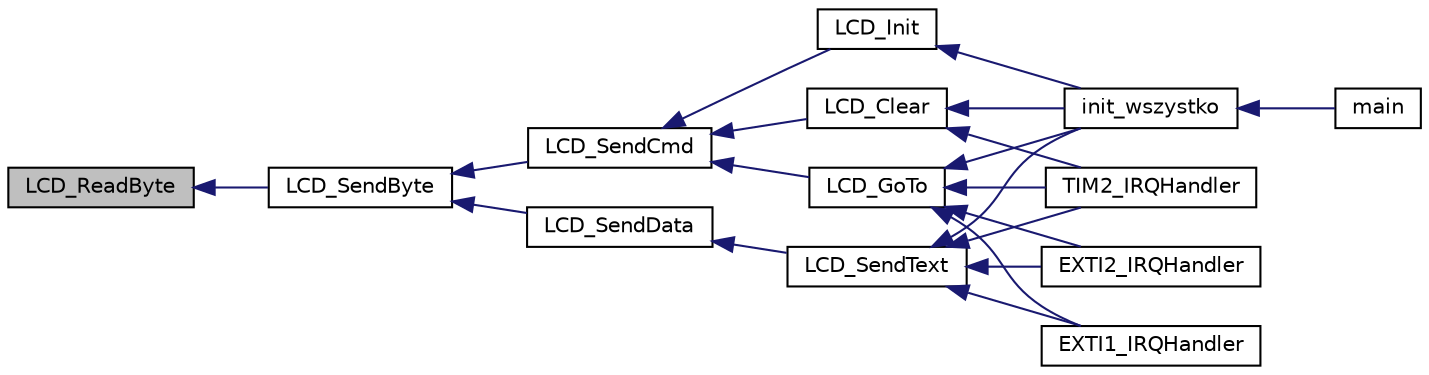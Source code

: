 digraph "LCD_ReadByte"
{
  edge [fontname="Helvetica",fontsize="10",labelfontname="Helvetica",labelfontsize="10"];
  node [fontname="Helvetica",fontsize="10",shape=record];
  rankdir="LR";
  Node33 [label="LCD_ReadByte",height=0.2,width=0.4,color="black", fillcolor="grey75", style="filled", fontcolor="black"];
  Node33 -> Node34 [dir="back",color="midnightblue",fontsize="10",style="solid",fontname="Helvetica"];
  Node34 [label="LCD_SendByte",height=0.2,width=0.4,color="black", fillcolor="white", style="filled",URL="$lcd4bit_8h.html#a17ebb04f0339e3ad2399a6b95f1409e7"];
  Node34 -> Node35 [dir="back",color="midnightblue",fontsize="10",style="solid",fontname="Helvetica"];
  Node35 [label="LCD_SendCmd",height=0.2,width=0.4,color="black", fillcolor="white", style="filled",URL="$lcd4bit_8h.html#a6fe412af8613c79d0e88b03b012265dc"];
  Node35 -> Node36 [dir="back",color="midnightblue",fontsize="10",style="solid",fontname="Helvetica"];
  Node36 [label="LCD_Clear",height=0.2,width=0.4,color="black", fillcolor="white", style="filled",URL="$lcd4bit_8h.html#ae60d0b62d7eb3fa31266c095d7b3c245"];
  Node36 -> Node37 [dir="back",color="midnightblue",fontsize="10",style="solid",fontname="Helvetica"];
  Node37 [label="init_wszystko",height=0.2,width=0.4,color="black", fillcolor="white", style="filled",URL="$_init__all_8h.html#acdbbebf8dc17d0b9825a2608b3108183",tooltip="funkcja inicjalizujaca peryferia "];
  Node37 -> Node38 [dir="back",color="midnightblue",fontsize="10",style="solid",fontname="Helvetica"];
  Node38 [label="main",height=0.2,width=0.4,color="black", fillcolor="white", style="filled",URL="$main_8c.html#acdef7a1fd863a6d3770c1268cb06add3"];
  Node36 -> Node39 [dir="back",color="midnightblue",fontsize="10",style="solid",fontname="Helvetica"];
  Node39 [label="TIM2_IRQHandler",height=0.2,width=0.4,color="black", fillcolor="white", style="filled",URL="$group___i_o___toggle.html#ga38ad4725462bdc5e86c4ead4f04b9fc2"];
  Node35 -> Node40 [dir="back",color="midnightblue",fontsize="10",style="solid",fontname="Helvetica"];
  Node40 [label="LCD_GoTo",height=0.2,width=0.4,color="black", fillcolor="white", style="filled",URL="$lcd4bit_8h.html#ae5e5bb0b14eca521d8b5f735ec5fa00c"];
  Node40 -> Node37 [dir="back",color="midnightblue",fontsize="10",style="solid",fontname="Helvetica"];
  Node40 -> Node39 [dir="back",color="midnightblue",fontsize="10",style="solid",fontname="Helvetica"];
  Node40 -> Node41 [dir="back",color="midnightblue",fontsize="10",style="solid",fontname="Helvetica"];
  Node41 [label="EXTI1_IRQHandler",height=0.2,width=0.4,color="black", fillcolor="white", style="filled",URL="$group___i_o___toggle.html#ga7e9055d1f4a14ef6eb3990a77efc8983"];
  Node40 -> Node42 [dir="back",color="midnightblue",fontsize="10",style="solid",fontname="Helvetica"];
  Node42 [label="EXTI2_IRQHandler",height=0.2,width=0.4,color="black", fillcolor="white", style="filled",URL="$group___i_o___toggle.html#ga8f18ae41a8775fbfc871c2d9c8605e4b"];
  Node35 -> Node43 [dir="back",color="midnightblue",fontsize="10",style="solid",fontname="Helvetica"];
  Node43 [label="LCD_Init",height=0.2,width=0.4,color="black", fillcolor="white", style="filled",URL="$lcd4bit_8h.html#aa53c9d40f3aa552a9974cd55ac510cb3"];
  Node43 -> Node37 [dir="back",color="midnightblue",fontsize="10",style="solid",fontname="Helvetica"];
  Node34 -> Node44 [dir="back",color="midnightblue",fontsize="10",style="solid",fontname="Helvetica"];
  Node44 [label="LCD_SendData",height=0.2,width=0.4,color="black", fillcolor="white", style="filled",URL="$lcd4bit_8h.html#aa09da605411449b125a3734940ca8f41"];
  Node44 -> Node45 [dir="back",color="midnightblue",fontsize="10",style="solid",fontname="Helvetica"];
  Node45 [label="LCD_SendText",height=0.2,width=0.4,color="black", fillcolor="white", style="filled",URL="$lcd4bit_8h.html#ad0c262e2f73ff4d8d2fd198f76e102a8"];
  Node45 -> Node37 [dir="back",color="midnightblue",fontsize="10",style="solid",fontname="Helvetica"];
  Node45 -> Node39 [dir="back",color="midnightblue",fontsize="10",style="solid",fontname="Helvetica"];
  Node45 -> Node41 [dir="back",color="midnightblue",fontsize="10",style="solid",fontname="Helvetica"];
  Node45 -> Node42 [dir="back",color="midnightblue",fontsize="10",style="solid",fontname="Helvetica"];
}

